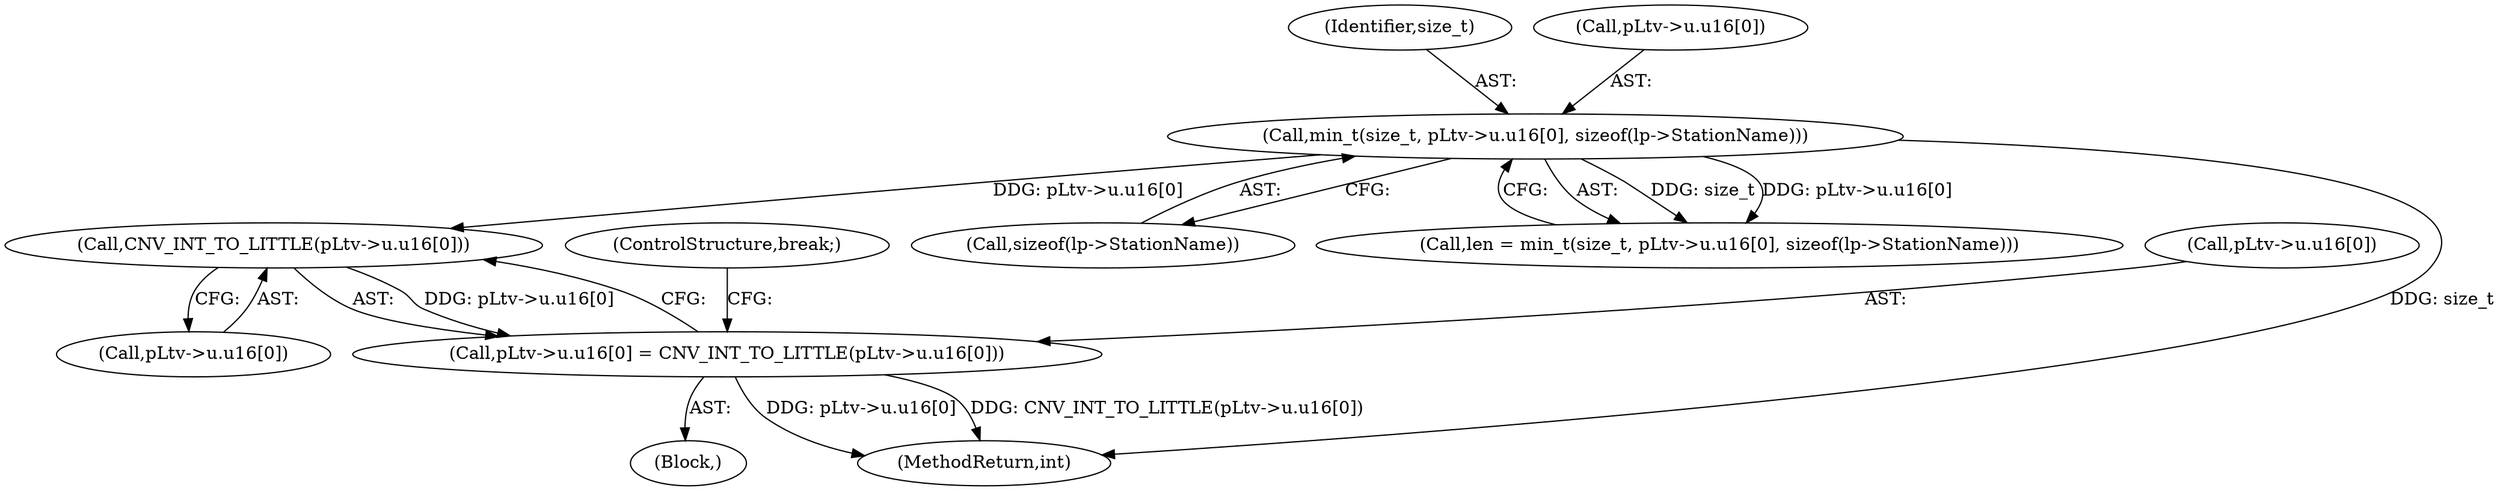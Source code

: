 digraph "0_linux_b5e2f339865fb443107e5b10603e53bbc92dc054_0@array" {
"1000694" [label="(Call,CNV_INT_TO_LITTLE(pLtv->u.u16[0]))"];
"1000660" [label="(Call,min_t(size_t, pLtv->u.u16[0], sizeof(lp->StationName)))"];
"1000686" [label="(Call,pLtv->u.u16[0] = CNV_INT_TO_LITTLE(pLtv->u.u16[0]))"];
"1000661" [label="(Identifier,size_t)"];
"1002520" [label="(MethodReturn,int)"];
"1000686" [label="(Call,pLtv->u.u16[0] = CNV_INT_TO_LITTLE(pLtv->u.u16[0]))"];
"1000695" [label="(Call,pLtv->u.u16[0])"];
"1000662" [label="(Call,pLtv->u.u16[0])"];
"1000702" [label="(ControlStructure,break;)"];
"1000660" [label="(Call,min_t(size_t, pLtv->u.u16[0], sizeof(lp->StationName)))"];
"1000669" [label="(Call,sizeof(lp->StationName))"];
"1000694" [label="(Call,CNV_INT_TO_LITTLE(pLtv->u.u16[0]))"];
"1000412" [label="(Block,)"];
"1000658" [label="(Call,len = min_t(size_t, pLtv->u.u16[0], sizeof(lp->StationName)))"];
"1000687" [label="(Call,pLtv->u.u16[0])"];
"1000694" -> "1000686"  [label="AST: "];
"1000694" -> "1000695"  [label="CFG: "];
"1000695" -> "1000694"  [label="AST: "];
"1000686" -> "1000694"  [label="CFG: "];
"1000694" -> "1000686"  [label="DDG: pLtv->u.u16[0]"];
"1000660" -> "1000694"  [label="DDG: pLtv->u.u16[0]"];
"1000660" -> "1000658"  [label="AST: "];
"1000660" -> "1000669"  [label="CFG: "];
"1000661" -> "1000660"  [label="AST: "];
"1000662" -> "1000660"  [label="AST: "];
"1000669" -> "1000660"  [label="AST: "];
"1000658" -> "1000660"  [label="CFG: "];
"1000660" -> "1002520"  [label="DDG: size_t"];
"1000660" -> "1000658"  [label="DDG: size_t"];
"1000660" -> "1000658"  [label="DDG: pLtv->u.u16[0]"];
"1000686" -> "1000412"  [label="AST: "];
"1000687" -> "1000686"  [label="AST: "];
"1000702" -> "1000686"  [label="CFG: "];
"1000686" -> "1002520"  [label="DDG: pLtv->u.u16[0]"];
"1000686" -> "1002520"  [label="DDG: CNV_INT_TO_LITTLE(pLtv->u.u16[0])"];
}
